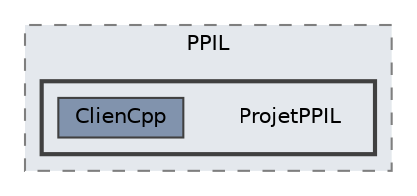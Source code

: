 digraph "/Users/thuillercolin/Documents/Cours/License/L3_Maths-Info/S6/PPIL/ProjetPPIL/PPIL/ProjetPPIL"
{
 // LATEX_PDF_SIZE
  bgcolor="transparent";
  edge [fontname=Helvetica,fontsize=10,labelfontname=Helvetica,labelfontsize=10];
  node [fontname=Helvetica,fontsize=10,shape=box,height=0.2,width=0.4];
  compound=true
  subgraph clusterdir_07c67e5703d19e49eebd28a5a68f008b {
    graph [ bgcolor="#e4e8ed", pencolor="grey50", label="PPIL", fontname=Helvetica,fontsize=10 style="filled,dashed", URL="dir_07c67e5703d19e49eebd28a5a68f008b.html",tooltip=""]
  subgraph clusterdir_27d058b31d26c56bc329ae3838114210 {
    graph [ bgcolor="#e4e8ed", pencolor="grey25", label="", fontname=Helvetica,fontsize=10 style="filled,bold", URL="dir_27d058b31d26c56bc329ae3838114210.html",tooltip=""]
    dir_27d058b31d26c56bc329ae3838114210 [shape=plaintext, label="ProjetPPIL"];
  dir_10e5dc40d544c0251d0fb069179bca94 [label="ClienCpp", fillcolor="#8193ad", color="grey25", style="filled", URL="dir_10e5dc40d544c0251d0fb069179bca94.html",tooltip=""];
  }
  }
}
